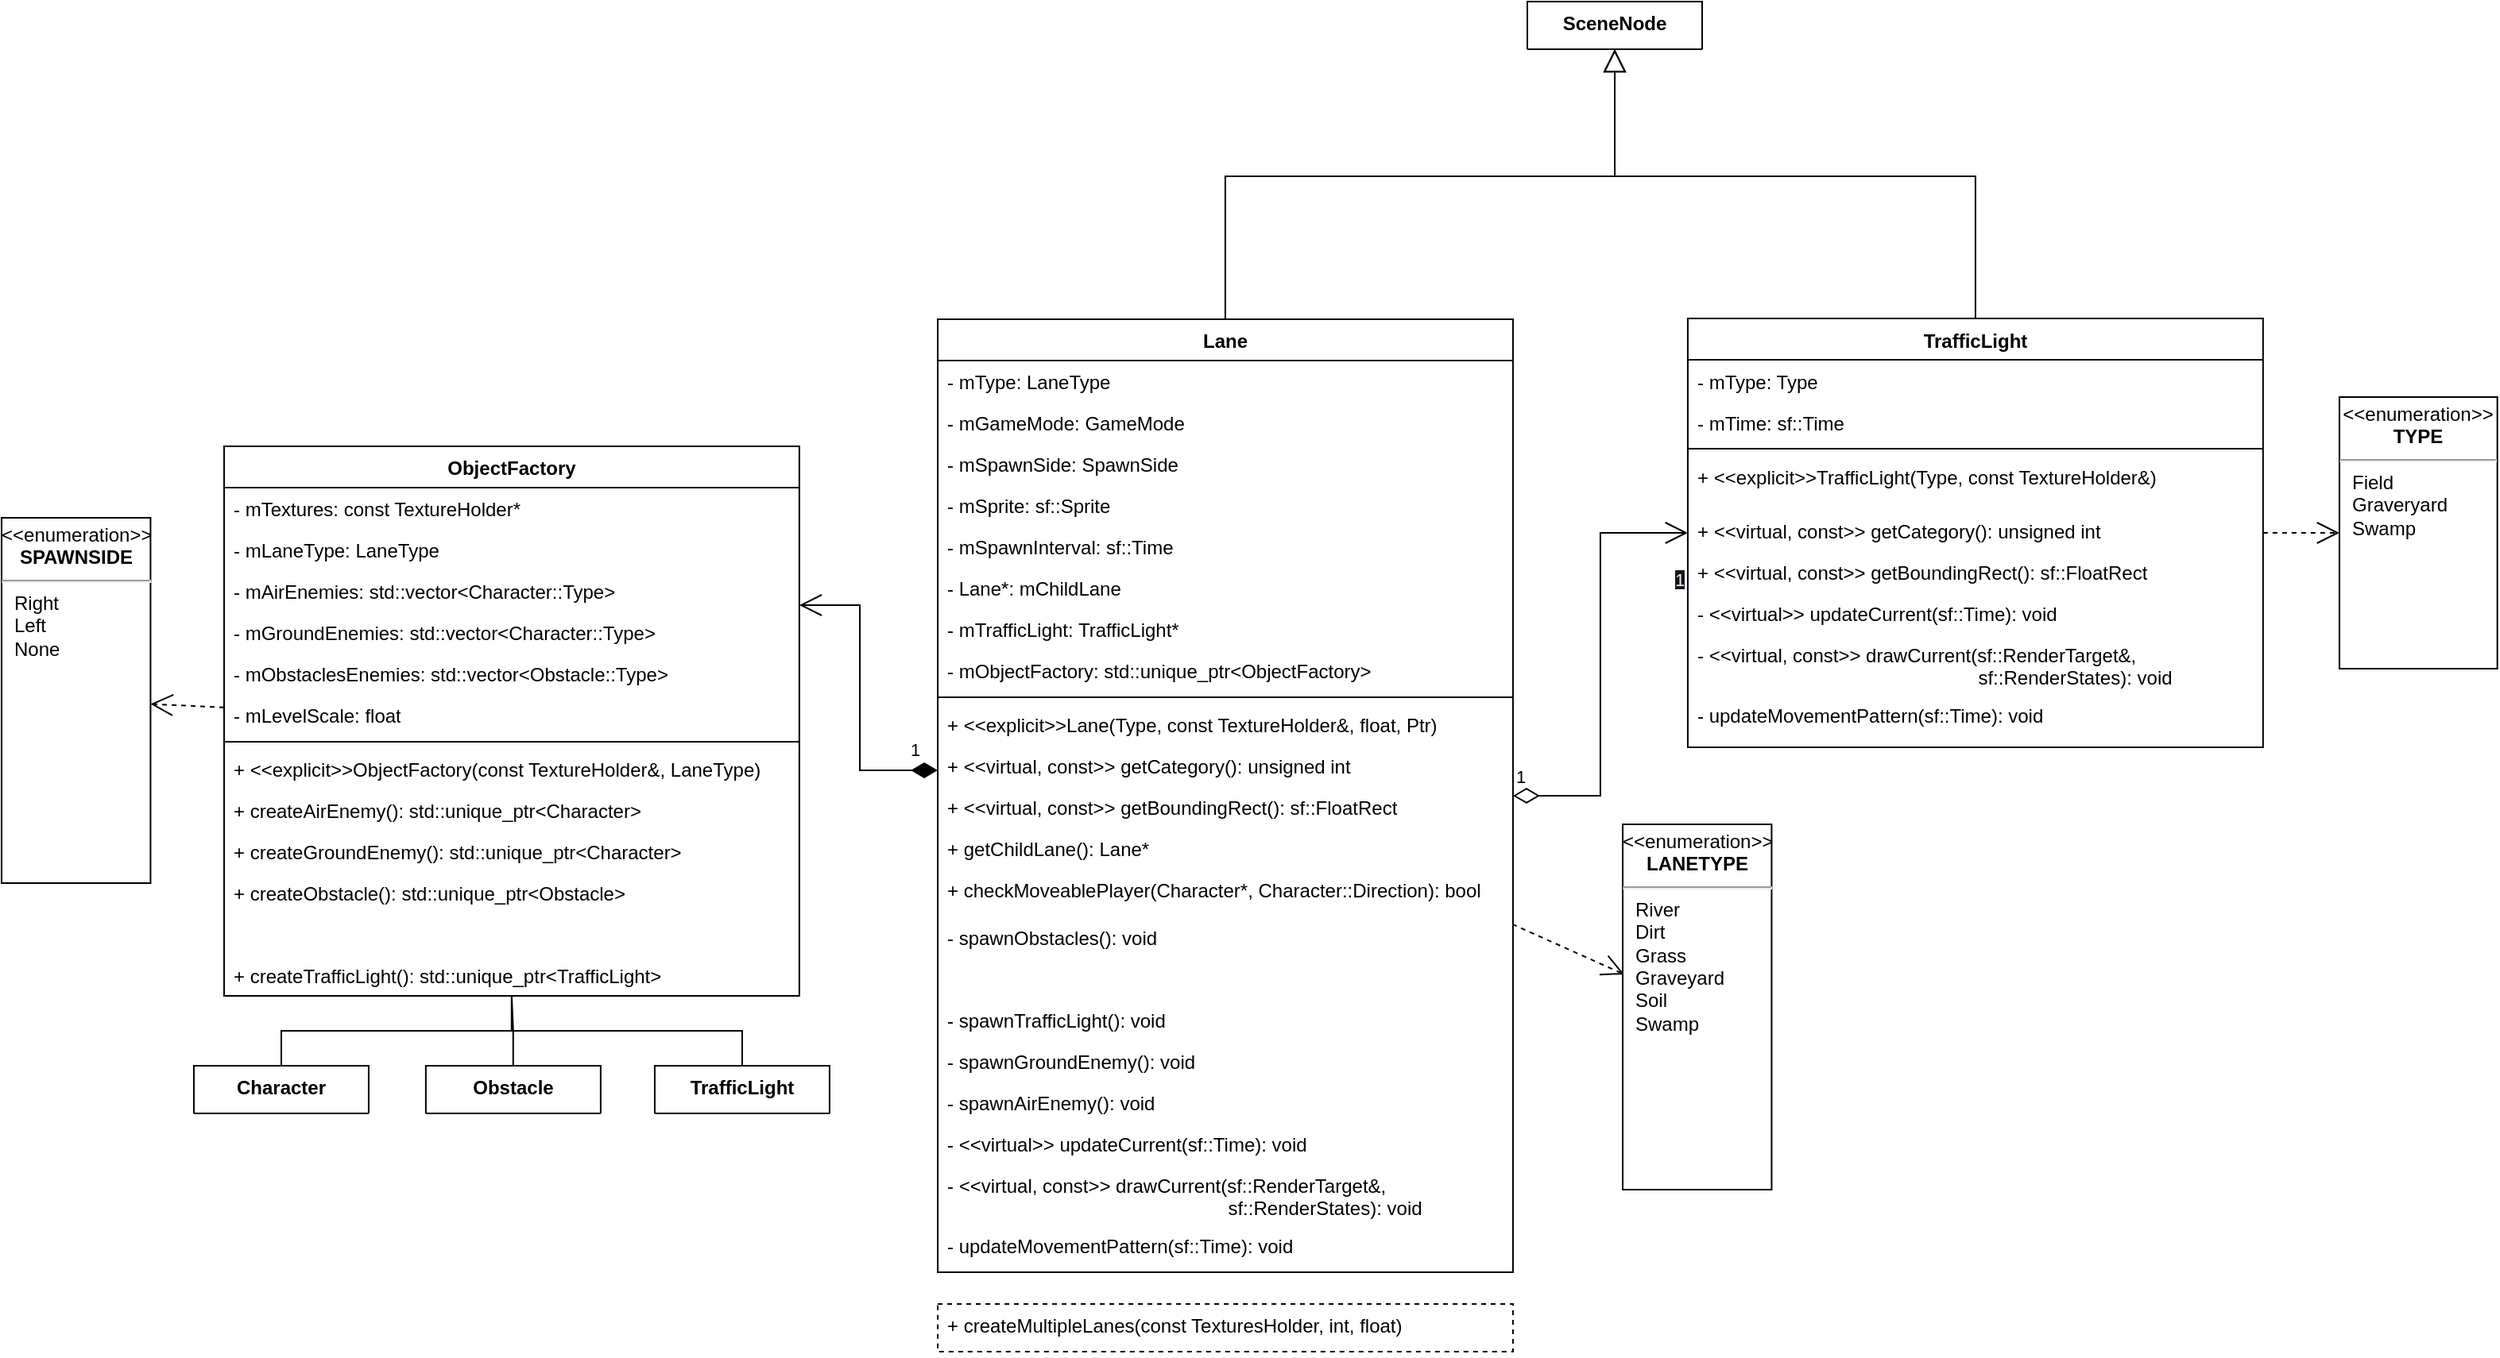 <mxfile>
    <diagram id="Yqb5MGsV7pDuNyz5uidy" name="Page-1">
        <mxGraphModel dx="560" dy="1794" grid="1" gridSize="10" guides="1" tooltips="1" connect="1" arrows="1" fold="1" page="1" pageScale="1" pageWidth="850" pageHeight="1100" math="0" shadow="0">
            <root>
                <mxCell id="0"/>
                <mxCell id="1" parent="0"/>
                <mxCell id="333" style="edgeStyle=orthogonalEdgeStyle;html=1;entryX=0.5;entryY=1;entryDx=0;entryDy=0;endArrow=block;endFill=0;endSize=12;rounded=0;" parent="1" source="261" target="311" edge="1">
                    <mxGeometry relative="1" as="geometry">
                        <Array as="points">
                            <mxPoint x="1640" y="-890"/>
                            <mxPoint x="1885" y="-890"/>
                        </Array>
                    </mxGeometry>
                </mxCell>
                <mxCell id="261" value="Lane" style="swimlane;fontStyle=1;align=center;verticalAlign=top;childLayout=stackLayout;horizontal=1;startSize=26;horizontalStack=0;resizeParent=1;resizeParentMax=0;resizeLast=0;collapsible=1;marginBottom=0;whiteSpace=wrap;html=1;" parent="1" vertex="1">
                    <mxGeometry x="1459.03" y="-800" width="361.94" height="600" as="geometry"/>
                </mxCell>
                <mxCell id="262" value="- mType: LaneType" style="text;strokeColor=none;fillColor=none;align=left;verticalAlign=top;spacingLeft=4;spacingRight=4;overflow=hidden;rotatable=0;points=[[0,0.5],[1,0.5]];portConstraint=eastwest;whiteSpace=wrap;html=1;" parent="261" vertex="1">
                    <mxGeometry y="26" width="361.94" height="26" as="geometry"/>
                </mxCell>
                <mxCell id="263" value="- mGameMode: GameMode" style="text;strokeColor=none;fillColor=none;align=left;verticalAlign=top;spacingLeft=4;spacingRight=4;overflow=hidden;rotatable=0;points=[[0,0.5],[1,0.5]];portConstraint=eastwest;whiteSpace=wrap;html=1;" parent="261" vertex="1">
                    <mxGeometry y="52" width="361.94" height="26" as="geometry"/>
                </mxCell>
                <mxCell id="264" value="- mSpawnSide: SpawnSide" style="text;strokeColor=none;fillColor=none;align=left;verticalAlign=top;spacingLeft=4;spacingRight=4;overflow=hidden;rotatable=0;points=[[0,0.5],[1,0.5]];portConstraint=eastwest;whiteSpace=wrap;html=1;" parent="261" vertex="1">
                    <mxGeometry y="78" width="361.94" height="26" as="geometry"/>
                </mxCell>
                <mxCell id="265" value="- mSprite: sf::Sprite" style="text;strokeColor=none;fillColor=none;align=left;verticalAlign=top;spacingLeft=4;spacingRight=4;overflow=hidden;rotatable=0;points=[[0,0.5],[1,0.5]];portConstraint=eastwest;whiteSpace=wrap;html=1;" parent="261" vertex="1">
                    <mxGeometry y="104" width="361.94" height="26" as="geometry"/>
                </mxCell>
                <mxCell id="266" value="- mSpawnInterval: sf::Time" style="text;strokeColor=none;fillColor=none;align=left;verticalAlign=top;spacingLeft=4;spacingRight=4;overflow=hidden;rotatable=0;points=[[0,0.5],[1,0.5]];portConstraint=eastwest;whiteSpace=wrap;html=1;" parent="261" vertex="1">
                    <mxGeometry y="130" width="361.94" height="26" as="geometry"/>
                </mxCell>
                <mxCell id="267" value="- Lane*: mChildLane" style="text;strokeColor=none;fillColor=none;align=left;verticalAlign=top;spacingLeft=4;spacingRight=4;overflow=hidden;rotatable=0;points=[[0,0.5],[1,0.5]];portConstraint=eastwest;whiteSpace=wrap;html=1;" parent="261" vertex="1">
                    <mxGeometry y="156" width="361.94" height="26" as="geometry"/>
                </mxCell>
                <mxCell id="268" value="- mTrafficLight: TrafficLight*" style="text;strokeColor=none;fillColor=none;align=left;verticalAlign=top;spacingLeft=4;spacingRight=4;overflow=hidden;rotatable=0;points=[[0,0.5],[1,0.5]];portConstraint=eastwest;whiteSpace=wrap;html=1;" parent="261" vertex="1">
                    <mxGeometry y="182" width="361.94" height="26" as="geometry"/>
                </mxCell>
                <mxCell id="269" value="- mObjectFactory: std::unique_ptr&amp;lt;ObjectFactory&amp;gt;" style="text;strokeColor=none;fillColor=none;align=left;verticalAlign=top;spacingLeft=4;spacingRight=4;overflow=hidden;rotatable=0;points=[[0,0.5],[1,0.5]];portConstraint=eastwest;whiteSpace=wrap;html=1;" parent="261" vertex="1">
                    <mxGeometry y="208" width="361.94" height="26" as="geometry"/>
                </mxCell>
                <mxCell id="270" value="" style="line;strokeWidth=1;fillColor=none;align=left;verticalAlign=middle;spacingTop=-1;spacingLeft=3;spacingRight=3;rotatable=0;labelPosition=right;points=[];portConstraint=eastwest;strokeColor=inherit;" parent="261" vertex="1">
                    <mxGeometry y="234" width="361.94" height="8" as="geometry"/>
                </mxCell>
                <mxCell id="271" value="+ &amp;lt;&amp;lt;explicit&amp;gt;&amp;gt;Lane(Type, const TextureHolder&amp;amp;, float, Ptr)" style="text;strokeColor=none;fillColor=none;align=left;verticalAlign=top;spacingLeft=4;spacingRight=4;overflow=hidden;rotatable=0;points=[[0,0.5],[1,0.5]];portConstraint=eastwest;whiteSpace=wrap;html=1;" parent="261" vertex="1">
                    <mxGeometry y="242" width="361.94" height="26" as="geometry"/>
                </mxCell>
                <mxCell id="272" value="+ &amp;lt;&amp;lt;virtual, const&amp;gt;&amp;gt; getCategory(): unsigned int" style="text;strokeColor=none;fillColor=none;align=left;verticalAlign=top;spacingLeft=4;spacingRight=4;overflow=hidden;rotatable=0;points=[[0,0.5],[1,0.5]];portConstraint=eastwest;whiteSpace=wrap;html=1;" parent="261" vertex="1">
                    <mxGeometry y="268" width="361.94" height="26" as="geometry"/>
                </mxCell>
                <mxCell id="273" value="+ &amp;lt;&amp;lt;virtual, const&amp;gt;&amp;gt; getBoundingRect(): sf::FloatRect" style="text;strokeColor=none;fillColor=none;align=left;verticalAlign=top;spacingLeft=4;spacingRight=4;overflow=hidden;rotatable=0;points=[[0,0.5],[1,0.5]];portConstraint=eastwest;whiteSpace=wrap;html=1;" parent="261" vertex="1">
                    <mxGeometry y="294" width="361.94" height="26" as="geometry"/>
                </mxCell>
                <mxCell id="274" value="+ getChildLane(): Lane*" style="text;strokeColor=none;fillColor=none;align=left;verticalAlign=top;spacingLeft=4;spacingRight=4;overflow=hidden;rotatable=0;points=[[0,0.5],[1,0.5]];portConstraint=eastwest;whiteSpace=wrap;html=1;" parent="261" vertex="1">
                    <mxGeometry y="320" width="361.94" height="26" as="geometry"/>
                </mxCell>
                <mxCell id="356" value="+ checkMoveablePlayer(Character*, Character::Direction): bool" style="text;strokeColor=none;fillColor=none;align=left;verticalAlign=top;spacingLeft=4;spacingRight=4;overflow=hidden;rotatable=0;points=[[0,0.5],[1,0.5]];portConstraint=eastwest;whiteSpace=wrap;html=1;" vertex="1" parent="261">
                    <mxGeometry y="346" width="361.94" height="30" as="geometry"/>
                </mxCell>
                <mxCell id="275" value="- spawnObstacles(): void" style="text;strokeColor=none;fillColor=none;align=left;verticalAlign=top;spacingLeft=4;spacingRight=4;overflow=hidden;rotatable=0;points=[[0,0.5],[1,0.5]];portConstraint=eastwest;whiteSpace=wrap;html=1;" parent="261" vertex="1">
                    <mxGeometry y="376" width="361.94" height="26" as="geometry"/>
                </mxCell>
                <mxCell id="347" value="&lt;font style=&quot;&quot; color=&quot;#ffffff&quot;&gt;- spawnLog(): void&lt;/font&gt;" style="text;strokeColor=none;fillColor=none;align=left;verticalAlign=top;spacingLeft=4;spacingRight=4;overflow=hidden;rotatable=0;points=[[0,0.5],[1,0.5]];portConstraint=eastwest;whiteSpace=wrap;html=1;" parent="261" vertex="1">
                    <mxGeometry y="402" width="361.94" height="26" as="geometry"/>
                </mxCell>
                <mxCell id="276" value="- spawnTrafficLight(): void" style="text;strokeColor=none;fillColor=none;align=left;verticalAlign=top;spacingLeft=4;spacingRight=4;overflow=hidden;rotatable=0;points=[[0,0.5],[1,0.5]];portConstraint=eastwest;whiteSpace=wrap;html=1;" parent="261" vertex="1">
                    <mxGeometry y="428" width="361.94" height="26" as="geometry"/>
                </mxCell>
                <mxCell id="277" value="- spawnGroundEnemy(): void" style="text;strokeColor=none;fillColor=none;align=left;verticalAlign=top;spacingLeft=4;spacingRight=4;overflow=hidden;rotatable=0;points=[[0,0.5],[1,0.5]];portConstraint=eastwest;whiteSpace=wrap;html=1;" parent="261" vertex="1">
                    <mxGeometry y="454" width="361.94" height="26" as="geometry"/>
                </mxCell>
                <mxCell id="278" value="- spawnAirEnemy(): void" style="text;strokeColor=none;fillColor=none;align=left;verticalAlign=top;spacingLeft=4;spacingRight=4;overflow=hidden;rotatable=0;points=[[0,0.5],[1,0.5]];portConstraint=eastwest;whiteSpace=wrap;html=1;" parent="261" vertex="1">
                    <mxGeometry y="480" width="361.94" height="26" as="geometry"/>
                </mxCell>
                <mxCell id="279" value="- &amp;lt;&amp;lt;virtual&amp;gt;&amp;gt; updateCurrent(sf::Time): void" style="text;strokeColor=none;fillColor=none;align=left;verticalAlign=top;spacingLeft=4;spacingRight=4;overflow=hidden;rotatable=0;points=[[0,0.5],[1,0.5]];portConstraint=eastwest;whiteSpace=wrap;html=1;" parent="261" vertex="1">
                    <mxGeometry y="506" width="361.94" height="26" as="geometry"/>
                </mxCell>
                <mxCell id="280" value="- &amp;lt;&amp;lt;virtual, const&amp;gt;&amp;gt; drawCurrent(sf::RenderTarget&amp;amp;, &lt;br&gt;&lt;span style=&quot;white-space: pre;&quot;&gt;&#9;&lt;/span&gt;&lt;span style=&quot;white-space: pre;&quot;&gt;&#9;&lt;/span&gt;&lt;span style=&quot;white-space: pre;&quot;&gt;&#9;&lt;/span&gt;&lt;span style=&quot;white-space: pre;&quot;&gt;&#9;&lt;span style=&quot;white-space: pre;&quot;&gt;&#9;&lt;span style=&quot;white-space: pre;&quot;&gt;&#9;&lt;/span&gt; &lt;/span&gt; &lt;/span&gt;&amp;nbsp; &amp;nbsp;sf::RenderStates): void" style="text;strokeColor=none;fillColor=none;align=left;verticalAlign=top;spacingLeft=4;spacingRight=4;overflow=hidden;rotatable=0;points=[[0,0.5],[1,0.5]];portConstraint=eastwest;whiteSpace=wrap;html=1;" parent="261" vertex="1">
                    <mxGeometry y="532" width="361.94" height="38" as="geometry"/>
                </mxCell>
                <mxCell id="281" value="- updateMovementPattern(sf::Time): void" style="text;strokeColor=none;fillColor=none;align=left;verticalAlign=top;spacingLeft=4;spacingRight=4;overflow=hidden;rotatable=0;points=[[0,0.5],[1,0.5]];portConstraint=eastwest;whiteSpace=wrap;html=1;" parent="261" vertex="1">
                    <mxGeometry y="570" width="361.94" height="30" as="geometry"/>
                </mxCell>
                <mxCell id="336" style="rounded=0;html=1;endArrow=none;endFill=0;endSize=12;startArrow=open;startFill=0;sourcePerimeterSpacing=-1;startSize=12;dashed=1;" parent="1" source="282" target="261" edge="1">
                    <mxGeometry relative="1" as="geometry"/>
                </mxCell>
                <mxCell id="282" value="&lt;p style=&quot;margin:0px;margin-top:4px;text-align:center;&quot;&gt;&amp;lt;&amp;lt;enumeration&amp;gt;&amp;gt;&lt;br&gt;&lt;b&gt;LANETYPE&lt;/b&gt;&lt;/p&gt;&lt;hr&gt;&lt;p style=&quot;margin:0px;margin-left:8px;text-align:left;&quot;&gt;River&lt;/p&gt;&lt;p style=&quot;margin:0px;margin-left:8px;text-align:left;&quot;&gt;Dirt&lt;/p&gt;&lt;p style=&quot;margin:0px;margin-left:8px;text-align:left;&quot;&gt;Grass&lt;/p&gt;&lt;p style=&quot;margin:0px;margin-left:8px;text-align:left;&quot;&gt;Graveyard&lt;/p&gt;&lt;p style=&quot;margin:0px;margin-left:8px;text-align:left;&quot;&gt;Soil&lt;/p&gt;&lt;p style=&quot;margin:0px;margin-left:8px;text-align:left;&quot;&gt;Swamp&lt;/p&gt;" style="shape=rect;html=1;overflow=fill;whiteSpace=wrap;" parent="1" vertex="1">
                    <mxGeometry x="1890" y="-482" width="93.71" height="230" as="geometry"/>
                </mxCell>
                <mxCell id="334" style="edgeStyle=orthogonalEdgeStyle;html=1;entryX=0.5;entryY=1;entryDx=0;entryDy=0;endArrow=block;endFill=0;rounded=0;endSize=12;" parent="1" source="284" target="311" edge="1">
                    <mxGeometry relative="1" as="geometry">
                        <Array as="points">
                            <mxPoint x="2112" y="-890"/>
                            <mxPoint x="1885" y="-890"/>
                        </Array>
                    </mxGeometry>
                </mxCell>
                <mxCell id="284" value="TrafficLight" style="swimlane;fontStyle=1;align=center;verticalAlign=top;childLayout=stackLayout;horizontal=1;startSize=26;horizontalStack=0;resizeParent=1;resizeParentMax=0;resizeLast=0;collapsible=1;marginBottom=0;whiteSpace=wrap;html=1;" parent="1" vertex="1">
                    <mxGeometry x="1930.97" y="-800.5" width="361.94" height="270" as="geometry"/>
                </mxCell>
                <mxCell id="285" value="- mType: Type" style="text;strokeColor=none;fillColor=none;align=left;verticalAlign=top;spacingLeft=4;spacingRight=4;overflow=hidden;rotatable=0;points=[[0,0.5],[1,0.5]];portConstraint=eastwest;whiteSpace=wrap;html=1;" parent="284" vertex="1">
                    <mxGeometry y="26" width="361.94" height="26" as="geometry"/>
                </mxCell>
                <mxCell id="286" value="- mTime: sf::Time" style="text;strokeColor=none;fillColor=none;align=left;verticalAlign=top;spacingLeft=4;spacingRight=4;overflow=hidden;rotatable=0;points=[[0,0.5],[1,0.5]];portConstraint=eastwest;whiteSpace=wrap;html=1;" parent="284" vertex="1">
                    <mxGeometry y="52" width="361.94" height="26" as="geometry"/>
                </mxCell>
                <mxCell id="287" value="" style="line;strokeWidth=1;fillColor=none;align=left;verticalAlign=middle;spacingTop=-1;spacingLeft=3;spacingRight=3;rotatable=0;labelPosition=right;points=[];portConstraint=eastwest;strokeColor=inherit;" parent="284" vertex="1">
                    <mxGeometry y="78" width="361.94" height="8" as="geometry"/>
                </mxCell>
                <mxCell id="288" value="+ &amp;lt;&amp;lt;explicit&amp;gt;&amp;gt;TrafficLight(Type, const TextureHolder&amp;amp;)" style="text;strokeColor=none;fillColor=none;align=left;verticalAlign=top;spacingLeft=4;spacingRight=4;overflow=hidden;rotatable=0;points=[[0,0.5],[1,0.5]];portConstraint=eastwest;whiteSpace=wrap;html=1;" parent="284" vertex="1">
                    <mxGeometry y="86" width="361.94" height="34" as="geometry"/>
                </mxCell>
                <mxCell id="289" value="+ &amp;lt;&amp;lt;virtual, const&amp;gt;&amp;gt; getCategory(): unsigned int" style="text;strokeColor=none;fillColor=none;align=left;verticalAlign=top;spacingLeft=4;spacingRight=4;overflow=hidden;rotatable=0;points=[[0,0.5],[1,0.5]];portConstraint=eastwest;whiteSpace=wrap;html=1;" parent="284" vertex="1">
                    <mxGeometry y="120" width="361.94" height="26" as="geometry"/>
                </mxCell>
                <mxCell id="290" value="+ &amp;lt;&amp;lt;virtual, const&amp;gt;&amp;gt; getBoundingRect(): sf::FloatRect" style="text;strokeColor=none;fillColor=none;align=left;verticalAlign=top;spacingLeft=4;spacingRight=4;overflow=hidden;rotatable=0;points=[[0,0.5],[1,0.5]];portConstraint=eastwest;whiteSpace=wrap;html=1;" parent="284" vertex="1">
                    <mxGeometry y="146" width="361.94" height="26" as="geometry"/>
                </mxCell>
                <mxCell id="291" value="- &amp;lt;&amp;lt;virtual&amp;gt;&amp;gt; updateCurrent(sf::Time): void" style="text;strokeColor=none;fillColor=none;align=left;verticalAlign=top;spacingLeft=4;spacingRight=4;overflow=hidden;rotatable=0;points=[[0,0.5],[1,0.5]];portConstraint=eastwest;whiteSpace=wrap;html=1;" parent="284" vertex="1">
                    <mxGeometry y="172" width="361.94" height="26" as="geometry"/>
                </mxCell>
                <mxCell id="292" value="- &amp;lt;&amp;lt;virtual, const&amp;gt;&amp;gt; drawCurrent(sf::RenderTarget&amp;amp;, &lt;br&gt;&lt;span style=&quot;white-space: pre;&quot;&gt;&#9;&lt;/span&gt;&lt;span style=&quot;white-space: pre;&quot;&gt;&#9;&lt;/span&gt;&lt;span style=&quot;white-space: pre;&quot;&gt;&#9;&lt;/span&gt;&lt;span style=&quot;white-space: pre;&quot;&gt;&#9;&lt;span style=&quot;white-space: pre;&quot;&gt;&#9;&lt;span style=&quot;white-space: pre;&quot;&gt;&#9;&lt;/span&gt; &lt;/span&gt; &lt;/span&gt;&amp;nbsp; &amp;nbsp;sf::RenderStates): void" style="text;strokeColor=none;fillColor=none;align=left;verticalAlign=top;spacingLeft=4;spacingRight=4;overflow=hidden;rotatable=0;points=[[0,0.5],[1,0.5]];portConstraint=eastwest;whiteSpace=wrap;html=1;" parent="284" vertex="1">
                    <mxGeometry y="198" width="361.94" height="38" as="geometry"/>
                </mxCell>
                <mxCell id="293" value="- updateMovementPattern(sf::Time): void" style="text;strokeColor=none;fillColor=none;align=left;verticalAlign=top;spacingLeft=4;spacingRight=4;overflow=hidden;rotatable=0;points=[[0,0.5],[1,0.5]];portConstraint=eastwest;whiteSpace=wrap;html=1;" parent="284" vertex="1">
                    <mxGeometry y="236" width="361.94" height="34" as="geometry"/>
                </mxCell>
                <mxCell id="294" value="&lt;p style=&quot;margin:0px;margin-top:4px;text-align:center;&quot;&gt;&amp;lt;&amp;lt;enumeration&amp;gt;&amp;gt;&lt;br&gt;&lt;b&gt;TYPE&lt;/b&gt;&lt;/p&gt;&lt;hr&gt;&lt;p style=&quot;margin:0px;margin-left:8px;text-align:left;&quot;&gt;Field&lt;/p&gt;&lt;p style=&quot;margin:0px;margin-left:8px;text-align:left;&quot;&gt;Graveryard&lt;/p&gt;&lt;p style=&quot;margin:0px;margin-left:8px;text-align:left;&quot;&gt;Swamp&lt;/p&gt;&lt;p style=&quot;margin:0px;margin-left:8px;text-align:left;&quot;&gt;&lt;br&gt;&lt;/p&gt;" style="shape=rect;html=1;overflow=fill;whiteSpace=wrap;" parent="1" vertex="1">
                    <mxGeometry x="2340.97" y="-751" width="99.36" height="171" as="geometry"/>
                </mxCell>
                <mxCell id="295" value="" style="endArrow=open;endSize=12;dashed=1;html=1;rounded=0;" parent="1" source="284" target="294" edge="1">
                    <mxGeometry width="160" relative="1" as="geometry">
                        <mxPoint x="1529.03" y="-597.266" as="sourcePoint"/>
                        <mxPoint x="1490.33" y="-595.398" as="targetPoint"/>
                    </mxGeometry>
                </mxCell>
                <mxCell id="296" value="1" style="endArrow=open;html=1;endSize=12;startArrow=diamondThin;startSize=14;startFill=0;edgeStyle=orthogonalEdgeStyle;align=left;verticalAlign=bottom;rounded=0;" parent="1" source="261" target="284" edge="1">
                    <mxGeometry x="-1" y="3" relative="1" as="geometry">
                        <mxPoint x="1860.97" y="-650" as="sourcePoint"/>
                        <mxPoint x="2020.97" y="-650" as="targetPoint"/>
                    </mxGeometry>
                </mxCell>
                <mxCell id="297" value="&lt;span style=&quot;color: rgb(240, 240, 240); font-family: Helvetica; font-size: 11px; font-style: normal; font-variant-ligatures: normal; font-variant-caps: normal; font-weight: 400; letter-spacing: normal; orphans: 2; text-align: left; text-indent: 0px; text-transform: none; widows: 2; word-spacing: 0px; -webkit-text-stroke-width: 0px; background-color: rgb(24, 20, 29); text-decoration-thickness: initial; text-decoration-style: initial; text-decoration-color: initial; float: none; display: inline !important;&quot;&gt;1&lt;/span&gt;" style="text;whiteSpace=wrap;html=1;fillColor=none;" parent="1" vertex="1">
                    <mxGeometry x="1920.97" y="-650" width="10" height="20" as="geometry"/>
                </mxCell>
                <mxCell id="353" style="edgeStyle=none;html=1;dashed=1;endSize=12;endArrow=open;endFill=0;" parent="1" source="298" target="352" edge="1">
                    <mxGeometry relative="1" as="geometry"/>
                </mxCell>
                <mxCell id="298" value="ObjectFactory" style="swimlane;fontStyle=1;align=center;verticalAlign=top;childLayout=stackLayout;horizontal=1;startSize=26;horizontalStack=0;resizeParent=1;resizeParentMax=0;resizeLast=0;collapsible=1;marginBottom=0;whiteSpace=wrap;html=1;" parent="1" vertex="1">
                    <mxGeometry x="1010" y="-720" width="361.94" height="346" as="geometry"/>
                </mxCell>
                <mxCell id="299" value="- mTextures: const TextureHolder*" style="text;strokeColor=none;fillColor=none;align=left;verticalAlign=top;spacingLeft=4;spacingRight=4;overflow=hidden;rotatable=0;points=[[0,0.5],[1,0.5]];portConstraint=eastwest;whiteSpace=wrap;html=1;" parent="298" vertex="1">
                    <mxGeometry y="26" width="361.94" height="26" as="geometry"/>
                </mxCell>
                <mxCell id="300" value="- mLaneType: LaneType" style="text;strokeColor=none;fillColor=none;align=left;verticalAlign=top;spacingLeft=4;spacingRight=4;overflow=hidden;rotatable=0;points=[[0,0.5],[1,0.5]];portConstraint=eastwest;whiteSpace=wrap;html=1;" parent="298" vertex="1">
                    <mxGeometry y="52" width="361.94" height="26" as="geometry"/>
                </mxCell>
                <mxCell id="301" value="- mAirEnemies: std::vector&amp;lt;Character::Type&amp;gt;" style="text;strokeColor=none;fillColor=none;align=left;verticalAlign=top;spacingLeft=4;spacingRight=4;overflow=hidden;rotatable=0;points=[[0,0.5],[1,0.5]];portConstraint=eastwest;whiteSpace=wrap;html=1;" parent="298" vertex="1">
                    <mxGeometry y="78" width="361.94" height="26" as="geometry"/>
                </mxCell>
                <mxCell id="302" value="- mGroundEnemies: std::vector&amp;lt;Character::Type&amp;gt;" style="text;strokeColor=none;fillColor=none;align=left;verticalAlign=top;spacingLeft=4;spacingRight=4;overflow=hidden;rotatable=0;points=[[0,0.5],[1,0.5]];portConstraint=eastwest;whiteSpace=wrap;html=1;" parent="298" vertex="1">
                    <mxGeometry y="104" width="361.94" height="26" as="geometry"/>
                </mxCell>
                <mxCell id="303" value="- mObstaclesEnemies: std::vector&amp;lt;Obstacle::Type&amp;gt;" style="text;strokeColor=none;fillColor=none;align=left;verticalAlign=top;spacingLeft=4;spacingRight=4;overflow=hidden;rotatable=0;points=[[0,0.5],[1,0.5]];portConstraint=eastwest;whiteSpace=wrap;html=1;" parent="298" vertex="1">
                    <mxGeometry y="130" width="361.94" height="26" as="geometry"/>
                </mxCell>
                <mxCell id="354" value="- mLevelScale: float" style="text;strokeColor=none;fillColor=none;align=left;verticalAlign=top;spacingLeft=4;spacingRight=4;overflow=hidden;rotatable=0;points=[[0,0.5],[1,0.5]];portConstraint=eastwest;whiteSpace=wrap;html=1;" vertex="1" parent="298">
                    <mxGeometry y="156" width="361.94" height="26" as="geometry"/>
                </mxCell>
                <mxCell id="304" value="" style="line;strokeWidth=1;fillColor=none;align=left;verticalAlign=middle;spacingTop=-1;spacingLeft=3;spacingRight=3;rotatable=0;labelPosition=right;points=[];portConstraint=eastwest;strokeColor=inherit;" parent="298" vertex="1">
                    <mxGeometry y="182" width="361.94" height="8" as="geometry"/>
                </mxCell>
                <mxCell id="305" value="+ &amp;lt;&amp;lt;explicit&amp;gt;&amp;gt;ObjectFactory(const TextureHolder&amp;amp;, LaneType)" style="text;strokeColor=none;fillColor=none;align=left;verticalAlign=top;spacingLeft=4;spacingRight=4;overflow=hidden;rotatable=0;points=[[0,0.5],[1,0.5]];portConstraint=eastwest;whiteSpace=wrap;html=1;" parent="298" vertex="1">
                    <mxGeometry y="190" width="361.94" height="26" as="geometry"/>
                </mxCell>
                <mxCell id="306" value="+&amp;nbsp;createAirEnemy():&amp;nbsp;std::unique_ptr&amp;lt;Character&amp;gt;" style="text;strokeColor=none;fillColor=none;align=left;verticalAlign=top;spacingLeft=4;spacingRight=4;overflow=hidden;rotatable=0;points=[[0,0.5],[1,0.5]];portConstraint=eastwest;whiteSpace=wrap;html=1;" parent="298" vertex="1">
                    <mxGeometry y="216" width="361.94" height="26" as="geometry"/>
                </mxCell>
                <mxCell id="307" value="+&amp;nbsp;createGroundEnemy():&amp;nbsp;std::unique_ptr&amp;lt;Character&amp;gt;" style="text;strokeColor=none;fillColor=none;align=left;verticalAlign=top;spacingLeft=4;spacingRight=4;overflow=hidden;rotatable=0;points=[[0,0.5],[1,0.5]];portConstraint=eastwest;whiteSpace=wrap;html=1;" parent="298" vertex="1">
                    <mxGeometry y="242" width="361.94" height="26" as="geometry"/>
                </mxCell>
                <mxCell id="308" value="+&amp;nbsp;createObstacle():&amp;nbsp;std::unique_ptr&amp;lt;Obstacle&amp;gt;" style="text;strokeColor=none;fillColor=none;align=left;verticalAlign=top;spacingLeft=4;spacingRight=4;overflow=hidden;rotatable=0;points=[[0,0.5],[1,0.5]];portConstraint=eastwest;whiteSpace=wrap;html=1;" parent="298" vertex="1">
                    <mxGeometry y="268" width="361.94" height="26" as="geometry"/>
                </mxCell>
                <mxCell id="348" value="&lt;font style=&quot;&quot; color=&quot;#ffffff&quot;&gt;+ createLog():&amp;nbsp;std::unique_ptr&amp;lt;Obstacle&amp;gt;&lt;/font&gt;" style="text;strokeColor=none;fillColor=none;align=left;verticalAlign=top;spacingLeft=4;spacingRight=4;overflow=hidden;rotatable=0;points=[[0,0.5],[1,0.5]];portConstraint=eastwest;whiteSpace=wrap;html=1;" parent="298" vertex="1">
                    <mxGeometry y="294" width="361.94" height="26" as="geometry"/>
                </mxCell>
                <mxCell id="309" value="+&amp;nbsp;createTrafficLight():&amp;nbsp;std::unique_ptr&amp;lt;TrafficLight&amp;gt;" style="text;strokeColor=none;fillColor=none;align=left;verticalAlign=top;spacingLeft=4;spacingRight=4;overflow=hidden;rotatable=0;points=[[0,0.5],[1,0.5]];portConstraint=eastwest;whiteSpace=wrap;html=1;" parent="298" vertex="1">
                    <mxGeometry y="320" width="361.94" height="26" as="geometry"/>
                </mxCell>
                <mxCell id="310" value="1" style="endArrow=open;html=1;endSize=12;startArrow=diamondThin;startSize=14;startFill=1;edgeStyle=orthogonalEdgeStyle;align=left;verticalAlign=bottom;rounded=0;" parent="1" source="261" target="298" edge="1">
                    <mxGeometry x="-0.801" y="-4" relative="1" as="geometry">
                        <mxPoint x="1275.97" y="-260" as="sourcePoint"/>
                        <mxPoint x="1435.97" y="-260" as="targetPoint"/>
                        <Array as="points">
                            <mxPoint x="1410" y="-516"/>
                            <mxPoint x="1410" y="-620"/>
                        </Array>
                        <mxPoint as="offset"/>
                    </mxGeometry>
                </mxCell>
                <mxCell id="311" value="SceneNode" style="swimlane;fontStyle=1;align=center;verticalAlign=top;childLayout=stackLayout;horizontal=1;startSize=30;horizontalStack=0;resizeParent=1;resizeParentMax=0;resizeLast=0;collapsible=1;marginBottom=0;whiteSpace=wrap;html=1;" parent="1" vertex="1" collapsed="1">
                    <mxGeometry x="1830" y="-1000" width="110" height="30" as="geometry">
                        <mxRectangle x="1530" y="-939" width="361.94" height="34" as="alternateBounds"/>
                    </mxGeometry>
                </mxCell>
                <mxCell id="320" value="" style="line;strokeWidth=1;fillColor=none;align=left;verticalAlign=middle;spacingTop=-1;spacingLeft=3;spacingRight=3;rotatable=0;labelPosition=right;points=[];portConstraint=eastwest;strokeColor=inherit;" parent="311" vertex="1">
                    <mxGeometry y="26" width="361.94" height="8" as="geometry"/>
                </mxCell>
                <mxCell id="351" style="edgeStyle=orthogonalEdgeStyle;html=1;fontColor=#FFFFFF;rounded=0;endArrow=none;endFill=0;endSize=12;" parent="1" source="337" target="298" edge="1">
                    <mxGeometry relative="1" as="geometry"/>
                </mxCell>
                <mxCell id="337" value="Character" style="swimlane;fontStyle=1;align=center;verticalAlign=top;childLayout=stackLayout;horizontal=1;startSize=30;horizontalStack=0;resizeParent=1;resizeParentMax=0;resizeLast=0;collapsible=1;marginBottom=0;whiteSpace=wrap;html=1;" parent="1" vertex="1" collapsed="1">
                    <mxGeometry x="990.97" y="-330" width="110" height="30" as="geometry">
                        <mxRectangle x="1530" y="-939" width="361.94" height="34" as="alternateBounds"/>
                    </mxGeometry>
                </mxCell>
                <mxCell id="338" value="" style="line;strokeWidth=1;fillColor=none;align=left;verticalAlign=middle;spacingTop=-1;spacingLeft=3;spacingRight=3;rotatable=0;labelPosition=right;points=[];portConstraint=eastwest;strokeColor=inherit;" parent="337" vertex="1">
                    <mxGeometry y="26" width="361.94" height="8" as="geometry"/>
                </mxCell>
                <mxCell id="350" style="edgeStyle=orthogonalEdgeStyle;html=1;fontColor=#FFFFFF;rounded=0;endArrow=none;endFill=0;endSize=12;" parent="1" source="339" target="298" edge="1">
                    <mxGeometry relative="1" as="geometry"/>
                </mxCell>
                <mxCell id="339" value="Obstacle" style="swimlane;fontStyle=1;align=center;verticalAlign=top;childLayout=stackLayout;horizontal=1;startSize=30;horizontalStack=0;resizeParent=1;resizeParentMax=0;resizeLast=0;collapsible=1;marginBottom=0;whiteSpace=wrap;html=1;" parent="1" vertex="1" collapsed="1">
                    <mxGeometry x="1136.94" y="-330" width="110" height="30" as="geometry">
                        <mxRectangle x="1530" y="-939" width="361.94" height="34" as="alternateBounds"/>
                    </mxGeometry>
                </mxCell>
                <mxCell id="340" value="" style="line;strokeWidth=1;fillColor=none;align=left;verticalAlign=middle;spacingTop=-1;spacingLeft=3;spacingRight=3;rotatable=0;labelPosition=right;points=[];portConstraint=eastwest;strokeColor=inherit;" parent="339" vertex="1">
                    <mxGeometry y="26" width="361.94" height="8" as="geometry"/>
                </mxCell>
                <mxCell id="349" style="edgeStyle=orthogonalEdgeStyle;html=1;fontColor=#FFFFFF;rounded=0;endArrow=none;endFill=0;endSize=12;" parent="1" source="341" target="298" edge="1">
                    <mxGeometry relative="1" as="geometry"/>
                </mxCell>
                <mxCell id="341" value="TrafficLight" style="swimlane;fontStyle=1;align=center;verticalAlign=top;childLayout=stackLayout;horizontal=1;startSize=30;horizontalStack=0;resizeParent=1;resizeParentMax=0;resizeLast=0;collapsible=1;marginBottom=0;whiteSpace=wrap;html=1;" parent="1" vertex="1" collapsed="1">
                    <mxGeometry x="1280.97" y="-330" width="110" height="30" as="geometry">
                        <mxRectangle x="1530" y="-939" width="361.94" height="34" as="alternateBounds"/>
                    </mxGeometry>
                </mxCell>
                <mxCell id="342" value="" style="line;strokeWidth=1;fillColor=none;align=left;verticalAlign=middle;spacingTop=-1;spacingLeft=3;spacingRight=3;rotatable=0;labelPosition=right;points=[];portConstraint=eastwest;strokeColor=inherit;" parent="341" vertex="1">
                    <mxGeometry y="26" width="361.94" height="8" as="geometry"/>
                </mxCell>
                <mxCell id="352" value="&lt;p style=&quot;margin:0px;margin-top:4px;text-align:center;&quot;&gt;&amp;lt;&amp;lt;enumeration&amp;gt;&amp;gt;&lt;br&gt;&lt;b&gt;SPAWNSIDE&lt;/b&gt;&lt;/p&gt;&lt;hr&gt;&lt;p style=&quot;margin:0px;margin-left:8px;text-align:left;&quot;&gt;Right&lt;/p&gt;&lt;p style=&quot;margin:0px;margin-left:8px;text-align:left;&quot;&gt;Left&lt;/p&gt;&lt;p style=&quot;margin:0px;margin-left:8px;text-align:left;&quot;&gt;None&lt;/p&gt;" style="shape=rect;html=1;overflow=fill;whiteSpace=wrap;" parent="1" vertex="1">
                    <mxGeometry x="870" y="-675" width="93.71" height="230" as="geometry"/>
                </mxCell>
                <mxCell id="355" value="+ createMultipleLanes(const TexturesHolder, int, float)" style="text;strokeColor=default;fillColor=none;align=left;verticalAlign=top;spacingLeft=4;spacingRight=4;overflow=hidden;rotatable=0;points=[[0,0.5],[1,0.5]];portConstraint=eastwest;whiteSpace=wrap;html=1;dashed=1;" vertex="1" parent="1">
                    <mxGeometry x="1459.03" y="-180" width="361.94" height="30" as="geometry"/>
                </mxCell>
            </root>
        </mxGraphModel>
    </diagram>
</mxfile>
